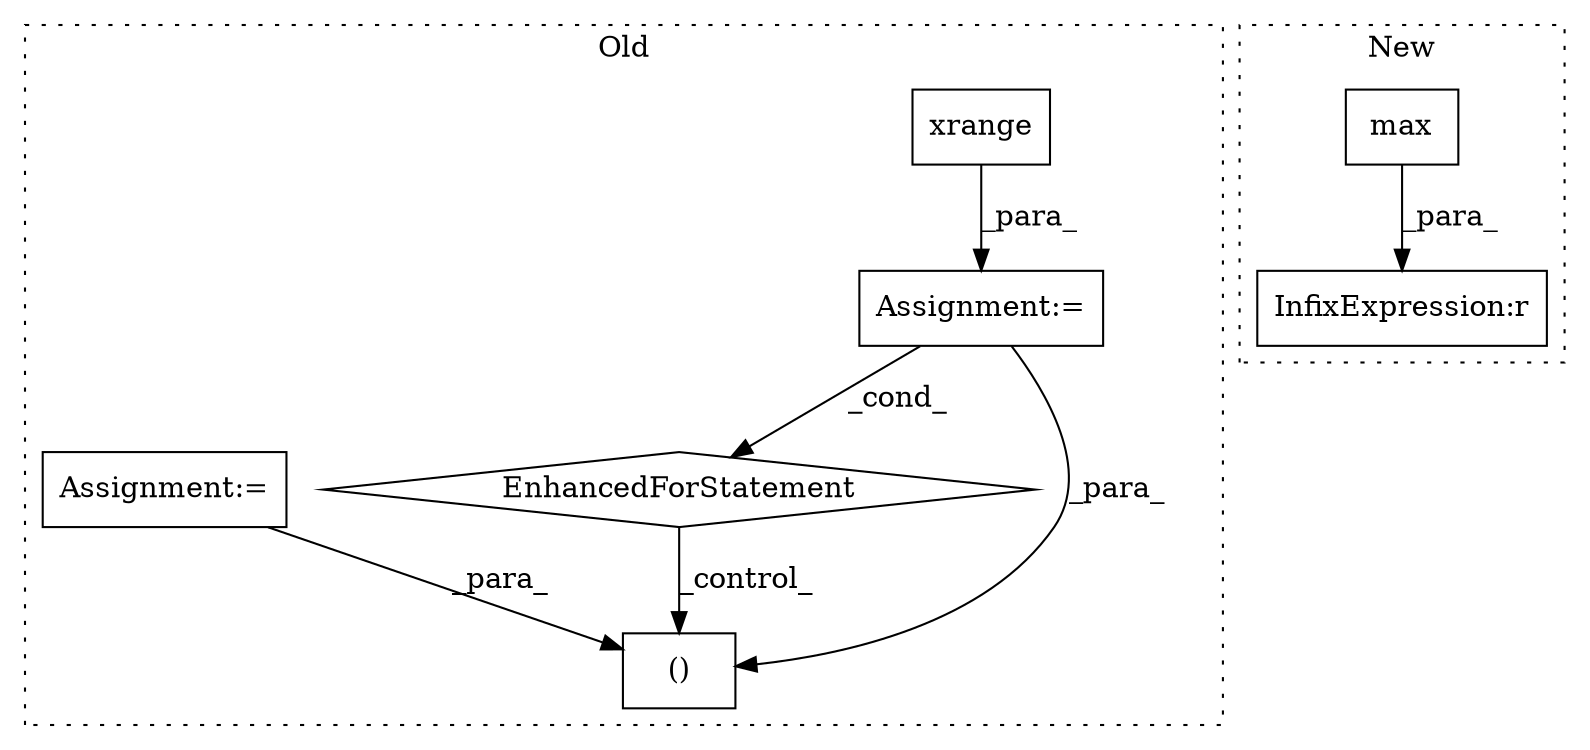 digraph G {
subgraph cluster0 {
1 [label="xrange" a="32" s="1486,1502" l="7,1" shape="box"];
3 [label="EnhancedForStatement" a="70" s="1425,1503" l="53,2" shape="diamond"];
4 [label="Assignment:=" a="7" s="1425,1503" l="53,2" shape="box"];
5 [label="()" a="106" s="1542" l="30" shape="box"];
7 [label="Assignment:=" a="7" s="1379" l="1" shape="box"];
label = "Old";
style="dotted";
}
subgraph cluster1 {
2 [label="max" a="32" s="3513,3528" l="4,1" shape="box"];
6 [label="InfixExpression:r" a="27" s="3559" l="4" shape="box"];
label = "New";
style="dotted";
}
1 -> 4 [label="_para_"];
2 -> 6 [label="_para_"];
3 -> 5 [label="_control_"];
4 -> 3 [label="_cond_"];
4 -> 5 [label="_para_"];
7 -> 5 [label="_para_"];
}